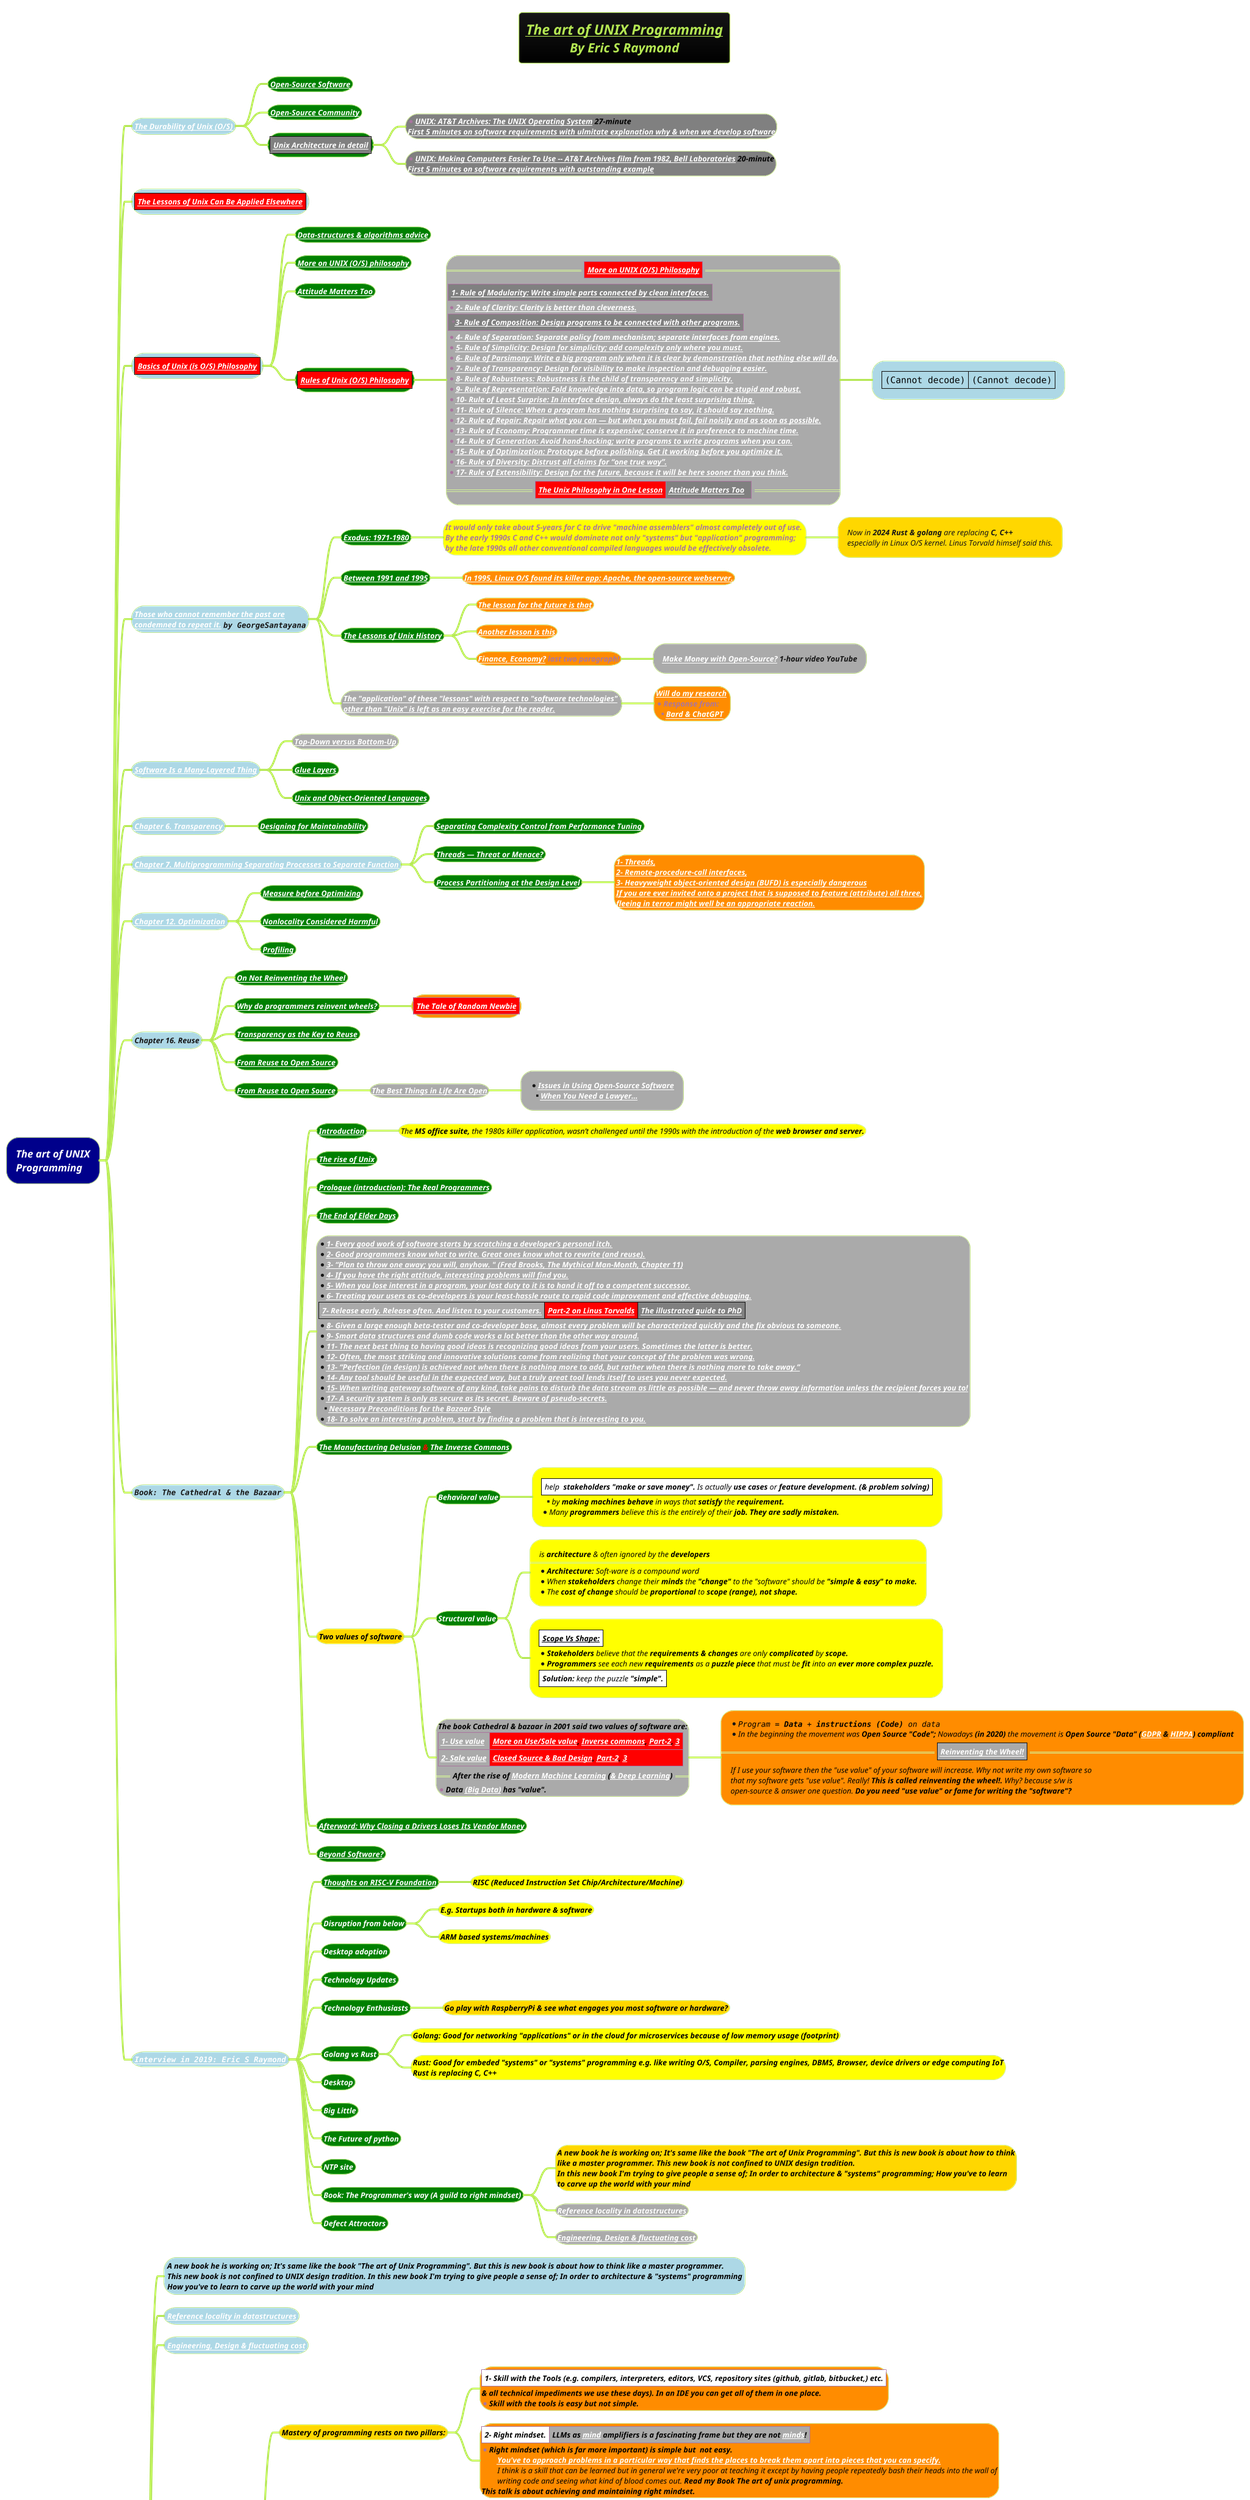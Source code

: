 @startmindmap
title =<i><u><size:18>The art of UNIX Programming \n<i>By Eric S Raymond
!theme hacker

*[#darkblue] <color #white><i>The art of UNIX\n<color #white><i>Programming
**[#lightblue] <i><size:12>[[docs/3-programming-languages/Venkat-Subramaniam/images/img_701.png The Durability of Unix (O/S)]]
***[#green] <size:12><color #white><i><b>[[docs/3-programming-languages/Venkat-Subramaniam/images/img_701.png Open-Source Software]]
***[#green] <size:12><color #white><i><b>[[docs/3-programming-languages/Venkat-Subramaniam/images/img_701.png Open-Source Community]]
***[#green] |<#grey><b><i><size:12>[[docs/books/1-books-backlog/operating-system/Unix-Architecture.puml Unix Architecture in detail]]|
****[#grey] *<b><i><color #black><size:12>[[https://www.youtube.com/watch?v=tc4ROCJYbm0&ab_channel=AT%26TTechChannel UNIX: AT&T Archives: The UNIX Operating System]] 27-minute \n<b><i><color #white><size:12>[[https://www.youtube.com/watch?v=tc4ROCJYbm0&ab_channel=AT%26TTechChannel First 5 minutes on software requirements with ulmitate explanation why & when we develop software]]
****[#grey] *<b><i><color #black><size:12>[[https://www.youtube.com/watch?v=XvDZLjaCJuw&list=LL&index=3&t=283s&ab_channel=AT%26TTechChannel UNIX: Making Computers Easier To Use -- AT&T Archives film from 1982, Bell Laboratories]] 20-minute \n<b><i><color #black><size:12>[[https://www.youtube.com/watch?v=XvDZLjaCJuw&list=LL&index=3&t=283s&ab_channel=AT%26TTechChannel First 5 minutes on software requirements with outstanding example]]

**[#lightblue] |<#red><i><size:12>[[docs/3-programming-languages/Venkat-Subramaniam/images/img_702.png The Lessons of Unix Can Be Applied Elsewhere]]|
**[#lightblue] |<#red><i><size:12>[[docs/3-programming-languages/Venkat-Subramaniam/images/img_703.png Basics of Unix (is O/S) Philosophy]]|
***[#green] <size:12><color #white><i><b>[[docs/3-programming-languages/Venkat-Subramaniam/images/img_257.png Data-structures & algorithms advice]]
***[#green] <size:12><color #white><i><b>[[docs/3-programming-languages/Venkat-Subramaniam/images/img_707.drawio.png More on UNIX (O/S) philosophy]]
***[#green] <size:12><color #white><i><b>[[docs/3-programming-languages/Venkat-Subramaniam/images/img_285.png Attitude Matters Too]]

***[#green] |<#red><i><b><size:12>[[docs/3-programming-languages/Venkat-Subramaniam/images/img_257.png Rules of Unix (O/S) Philosophy]]|
****[#a]:==|<#red><size:12><color #white><i><b>[[docs/3-programming-languages/Venkat-Subramaniam/images/img_707.drawio.png More on UNIX (O/S) Philosophy]]|==
|<#grey><size:12><color #white><i><b>[[docs/3-programming-languages/Venkat-Subramaniam/images/img_704.png 1- Rule of Modularity: Write simple parts connected by clean interfaces.]]|
*<size:12><color #white><i><b>[[docs/3-programming-languages/Venkat-Subramaniam/images/img_705.png 2- Rule of Clarity: Clarity is better than cleverness.]]
|<#grey>*<size:12><color #white><i><b>[[docs/3-programming-languages/Venkat-Subramaniam/images/img_706.png 3- Rule of Composition: Design programs to be connected with other programs.]]|
*<size:12><color #white><i><b>[[docs/3-programming-languages/Venkat-Subramaniam/images/img_707.png 4- Rule of Separation: Separate policy from mechanism; separate interfaces from engines.]]
*<size:12><color #white><i><b>[[docs/3-programming-languages/Venkat-Subramaniam/images/img_708.png 5- Rule of Simplicity: Design for simplicity; add complexity only where you must.]]
*<size:12><color #white><i><b>[[docs/3-programming-languages/Venkat-Subramaniam/images/img_709.png 6- Rule of Parsimony: Write a big program only when it is clear by demonstration that nothing else will do.]]
*<size:12><color #white><i><b>[[docs/3-programming-languages/Venkat-Subramaniam/images/img_710.png 7- Rule of Transparency: Design for visibility to make inspection and debugging easier.]]
*<size:12><color #white><i><b>[[docs/3-programming-languages/Venkat-Subramaniam/images/img_711.png 8- Rule of Robustness: Robustness is the child of transparency and simplicity.]]
*<size:12><color #white><i><b>[[docs/3-programming-languages/Venkat-Subramaniam/images/img_712.png 9- Rule of Representation: Fold knowledge into data, so program logic can be stupid and robust.]]
*<size:12><color #white><i><b>[[docs/3-programming-languages/Venkat-Subramaniam/images/img_713.png 10- Rule of Least Surprise: In interface design, always do the least surprising thing.]]
*<size:12><color #white><i><b>[[docs/3-programming-languages/Venkat-Subramaniam/images/img_714.png 11- Rule of Silence: When a program has nothing surprising to say, it should say nothing.]]
*<size:12><color #white><i><b>[[docs/3-programming-languages/Venkat-Subramaniam/images/img_715.png 12- Rule of Repair: Repair what you can — but when you must fail, fail noisily and as soon as possible.]]
*<size:12><color #white><i><b>[[docs/3-programming-languages/Venkat-Subramaniam/images/img_716.png 13- Rule of Economy: Programmer time is expensive; conserve it in preference to machine time.]]
*<size:12><color #white><i><b>[[docs/3-programming-languages/Venkat-Subramaniam/images/img_717.png 14- Rule of Generation: Avoid hand-hacking; write programs to write programs when you can.]]
*<size:12><color #white><i><b>[[docs/3-programming-languages/Venkat-Subramaniam/images/img_718.png 15- Rule of Optimization: Prototype before polishing. Get it working before you optimize it.]]
*<size:12><color #white><i><b>[[docs/3-programming-languages/Venkat-Subramaniam/images/img_719.png 16- Rule of Diversity: Distrust all claims for “one true way”.]]
*<size:12><color #white><i><b>[[docs/3-programming-languages/Venkat-Subramaniam/images/img_720.png 17- Rule of Extensibility: Design for the future, because it will be here sooner than you think.]]
==|<#red><size:12><color #white><i><b>[[docs/3-programming-languages/Venkat-Subramaniam/images/img_721.png The Unix Philosophy in One Lesson]]|<#grey><size:12><color #white><i><b>[[docs/3-programming-languages/Venkat-Subramaniam/images/img_285.png Attitude Matters Too]]  |==;
*****[#lightblue] |<img:images-reuseable/41-Unix-operating-system-design.png{scale=.7}>|<img:images-reuseable/5-cocentric-circles-or-layer.png{scale=.67}>|

**[#lightblue] <i><size:12>[[docs/3-programming-languages/Venkat-Subramaniam/images/img_701.png Those who cannot remember the past are]]\n<i><size:12>[[docs/3-programming-languages/Venkat-Subramaniam/images/img_701.png condemned to repeat it.]] ""by GeorgeSantayana""
***[#green] <b><i><size:12>[[docs/3-programming-languages/Venkat-Subramaniam/images/img_722.png Exodus: 1971–1980]]
****[#yellow] <b><i><size:12>It would only take about 5-years for C to drive "machine assemblers" almost completely out of use. \n<b><i><size:12>By the early 1990s C and C++ would dominate not only "systems" but "application" programming; \n<b><i><size:12>by the late 1990s all other conventional compiled languages would be effectively obsolete.
*****[#gold] <i><size:12>Now in **2024 Rust & golang** are replacing <b>C, C++ \n<i><size:12>especially in Linux O/S kernel. Linus Torvald himself said this.

***[#green] <b><i><size:12>[[docs/3-programming-languages/Venkat-Subramaniam/images/img_722.png Between 1991 and 1995]]
****[#darkorange] <b><i><size:12>[[docs/3-programming-languages/Venkat-Subramaniam/images/img_722.png In 1995, Linux O/S found its killer app: Apache, the open-source webserver.]]
***[#green] <b><i><size:12>[[docs/3-programming-languages/Venkat-Subramaniam/images/img_722.png The Lessons of Unix History]]
****[#darkorange] <b><i><size:12>[[docs/3-programming-languages/Venkat-Subramaniam/images/img_722.png The lesson for the future is that]]
****[#darkorange] <b><i><size:12>[[docs/3-programming-languages/Venkat-Subramaniam/images/img_722.png Another lesson is this]]
****[#darkorange] <b><i><size:12>[[docs/3-programming-languages/Venkat-Subramaniam/images/img_722.png Finance, Economy?]] last two paragraph!
*****[#a] <b><i><size:12>[[https://www.youtube.com/watch?v=ElcmUYT9V54&t=1811s Make Money with Open-Source?]] 1-hour video YouTube
***[#a] <b><i><size:12>[[docs/3-programming-languages/Venkat-Subramaniam/images/img_722.png The "application" of these "lessons" with respect to "software technologies"]] \n<b><i><size:12>[[docs/3-programming-languages/Venkat-Subramaniam/images/img_722.png other than "Unix" is left as an easy exercise for the reader.]]
****[#darkorange] <b><i><size:12>[[docs/3-programming-languages/Venkat-Subramaniam/images/img_722.png Will do my research]] \n*<b><i><size:12>Response from: \n**<b><i><size:12>[[docs/3-programming-languages/Venkat-Subramaniam/images/img_741.png Bard & ChatGPT]]
**[#lightblue] <i><size:12>[[docs/3-programming-languages/Venkat-Subramaniam/images/img_723.png Software Is a Many-Layered Thing]]
***[#a] <b><i><size:12>[[docs/3-programming-languages/Venkat-Subramaniam/images/img_723.png Top-Down versus Bottom-Up]]
***[#green] <b><i><size:12>[[docs/3-programming-languages/Venkat-Subramaniam/images/img_724.png Glue Layers]]
***[#green] <b><i><size:12>[[docs/3-programming-languages/Venkat-Subramaniam/images/img_724.png Unix and Object-Oriented Languages]]
**[#lightblue] <i><size:12>[[docs/3-programming-languages/Venkat-Subramaniam/images/img_725.png Chapter 6. Transparency]]
***[#green] <b><i><size:12>[[docs/3-programming-languages/Venkat-Subramaniam/images/img_726.png Designing for Maintainability]]
**[#lightblue] <i><size:12>[[docs/3-programming-languages/Venkat-Subramaniam/images/img_727.png Chapter 7. Multiprogramming Separating Processes to Separate Function]]
***[#green] <b><i><size:12>[[docs/3-programming-languages/Venkat-Subramaniam/images/img_728.png Separating Complexity Control from Performance Tuning]]
***[#green] <b><i><size:12>[[docs/3-programming-languages/Venkat-Subramaniam/images/img_729.png Threads — Threat or Menace?]]
***[#green] <b><i><size:12>[[docs/3-programming-languages/Venkat-Subramaniam/images/img_730.png Process Partitioning at the Design Level]]

****[#darkorange]:<b><i><size:12>[[docs/3-programming-languages/Venkat-Subramaniam/images/img_730.png 1- Threads,]]
<b><i><size:12>[[docs/3-programming-languages/Venkat-Subramaniam/images/img_730.png 2- Remote-procedure-call interfaces,]]
<b><i><size:12>[[docs/3-programming-languages/Venkat-Subramaniam/images/img_730.png 3- Heavyweight object-oriented design (BUFD) is especially dangerous]]
<b><i><size:12>[[docs/3-programming-languages/Venkat-Subramaniam/images/img_730.png If you are ever invited onto a project that is supposed to feature (attribute) all three,]]
<b><i><size:12>[[docs/3-programming-languages/Venkat-Subramaniam/images/img_730.png ﬂeeing in terror might well be an appropriate reaction.]];

**[#lightblue] <i><size:12>[[docs/3-programming-languages/Venkat-Subramaniam/images/img_731.png Chapter 12. Optimization]]
***[#green] <b><i><size:12>[[docs/3-programming-languages/Venkat-Subramaniam/images/img_732.png Measure before Optimizing]]
***[#green] <b><i><size:12>[[docs/3-programming-languages/Venkat-Subramaniam/images/img_733.png Nonlocality Considered Harmful]]
***[#green] <b><i><size:12>[[docs/3-programming-languages/Venkat-Subramaniam/images/img_734.png Profiling]]
**[#lightblue] <i><size:12>Chapter 16. Reuse
***[#green] <b><i><size:12>[[docs/3-programming-languages/Venkat-Subramaniam/images/img_735.png On Not Reinventing the Wheel]]
***[#green] <b><i><size:12>[[docs/3-programming-languages/Venkat-Subramaniam/images/img_736.png Why do programmers reinvent wheels?]]
****[#darkorange] |<#red><b><i><size:12>[[docs/3-programming-languages/Venkat-Subramaniam/images/img_736.png The Tale of Random Newbie]]|
***[#green] <b><i><size:12>[[docs/3-programming-languages/Venkat-Subramaniam/images/img_737.png Transparency as the Key to Reuse]]
***[#green] <b><i><size:12>[[docs/3-programming-languages/Venkat-Subramaniam/images/img_738.png From Reuse to Open Source]]
***[#green] <b><i><size:12>[[docs/3-programming-languages/Venkat-Subramaniam/images/img_738.png From Reuse to Open Source]]
****[#a] <b><i><size:12>[[docs/3-programming-languages/Venkat-Subramaniam/images/img_739.png The Best Things in Life Are Open]]
*****[#a] *<b><i><size:12>[[docs/3-programming-languages/Venkat-Subramaniam/images/img_740.png Issues in Using Open-Source Software]] \n**<b><i><size:12>[[docs/3-programming-languages/Venkat-Subramaniam/images/img_740.png When You Need a Lawyer…]]
**[#lightblue] <i><size:12>""Book: The Cathedral & the Bazaar""

***[#green] <b><i><size:12><color #white>[[docs/3-programming-languages/Venkat-Subramaniam/images/img_754.png Introduction]]
****[#yellow] <i><size:12><color #black>The **MS ofﬁce suite,** the 1980s killer application, wasn’t challenged until the 1990s with the introduction of the <b>web browser and server.
***[#green] <b><i><size:12><color #white>[[docs/3-programming-languages/Venkat-Subramaniam/images/img_754.png The rise of Unix]]
***[#green] <b><i><size:12><color #white>[[docs/3-programming-languages/Venkat-Subramaniam/images/img_754.png Prologue (introduction): The Real Programmers]]
***[#green] <b><i><size:12><color #white>[[docs/3-programming-languages/Venkat-Subramaniam/images/img_754.png The End of Elder Days]]
***[#a]:*<b><i><size:12><color #white>[[docs/3-programming-languages/Venkat-Subramaniam/images/img_755.png 1- Every good work of software starts by scratching a developer’s personal itch.]]
*<b><i><size:12><color #white>[[docs/3-programming-languages/Venkat-Subramaniam/images/img_755.png 2- Good programmers know what to write. Great ones know what to rewrite (and reuse).]]
*<b><i><size:12><color #white>[[docs/3-programming-languages/Venkat-Subramaniam/images/img_755.png 3- ‘‘Plan to throw one away; you will, anyhow. " (Fred Brooks, The Mythical Man-Month, Chapter 11)]]
*<b><i><size:12><color #white>[[docs/3-programming-languages/Venkat-Subramaniam/images/img_755.png 4- If you have the right attitude, interesting problems will ﬁnd you.]]
*<b><i><size:12><color #white>[[docs/3-programming-languages/Venkat-Subramaniam/images/img_755.png 5- When you lose interest in a program, your last duty to it is to hand it off to a competent successor.]]
*<b><i><size:12><color #white>[[docs/3-programming-languages/Venkat-Subramaniam/images/img_755.png 6- Treating your users as co-developers is your least-hassle route to rapid code improvement and effective debugging.]]
|<b><i><size:12><color #white>[[docs/3-programming-languages/Venkat-Subramaniam/images/img_755.png 7- Release early. Release often. And listen to your customers.]]|<#red><b><i><size:12><color #white>[[docs/3-programming-languages/Venkat-Subramaniam/images/img_785.png Part-2 on Linus Torvalds]]|<#grey><b><i><size:12><color #white>[[docs/3-programming-languages/Venkat-Subramaniam/the-illustrated-guide-to-PhD.puml The illustrated guide to PhD]]|
*<b><i><size:12><color #white>[[docs/3-programming-languages/Venkat-Subramaniam/images/img_756.png 8- Given a large enough beta-tester and co-developer base, almost every problem will be characterized quickly and the ﬁx obvious to someone.]]
*<b><i><size:12><color #white>[[docs/3-programming-languages/Venkat-Subramaniam/images/img_756.png 9- Smart data structures and dumb code works a lot better than the other way around.]]
*<b><i><size:12><color #white>[[docs/3-programming-languages/Venkat-Subramaniam/images/img_756.png 11- The next best thing to having good ideas is recognizing good ideas from your users. Sometimes the latter is better.]]
*<b><i><size:12><color #white>[[docs/3-programming-languages/Venkat-Subramaniam/images/img_756.png 12- Often, the most striking and innovative solutions come from realizing that your concept of the problem was wrong.]]
*<b><i><size:12><color #white>[[docs/3-programming-languages/Venkat-Subramaniam/images/img_756.png 13- ‘‘Perfection (in design) is achieved not when there is nothing more to add, but rather when there is nothing more to take away.’’]]
*<b><i><size:12><color #white>[[docs/3-programming-languages/Venkat-Subramaniam/images/img_756.png 14- Any tool should be useful in the expected way, but a truly great tool lends itself to uses you never expected.]]
*<b><i><size:12><color #white>[[docs/3-programming-languages/Venkat-Subramaniam/images/img_756.png 15- When writing gateway software of any kind, take pains to disturb the data stream as little as possible — and never throw away information unless the recipient forces you to!]]
*<b><i><size:12><color #white>[[docs/3-programming-languages/Venkat-Subramaniam/images/img_757.png 17- A security system is only as secure as its secret. Beware of pseudo-secrets.]]
**<b><i><size:12><color #white>[[docs/3-programming-languages/Venkat-Subramaniam/images/img_757.png Necessary Preconditions for the Bazaar Style]]
*<b><i><size:12><color #white>[[docs/3-programming-languages/Venkat-Subramaniam/images/img_758.png 18- To solve an interesting problem, start by ﬁnding a problem that is interesting to you.]];
***[#green] <b><i><size:12><color #red>[[docs/3-programming-languages/Venkat-Subramaniam/images/img_759.png The Manufacturing Delusion]] & [[docs/3-programming-languages/Venkat-Subramaniam/images/img_760.png The Inverse Commons]]
***[#gold] <i><color #black><size:12><b>Two values of software
****[#green] <i><color #white><size:12><b>Behavioral value
*****[#yellow]:|<#white><i><color #black><size:12>help  **stakeholders** <b>"make or save money".</b> Is actually **use cases** or <b>feature development. (& problem solving)|
**<i><color #black><size:12>by **making machines behave** in ways that **satisfy** the <b>requirement.
*<i><color #black><size:12>Many **programmers** believe this is the entirely of their <b>job. They are sadly mistaken.;
****[#green] <i><color #white><size:12><b>Structural value
*****[#yellow]:<i><color #black><size:12>is **architecture** & often ignored by the <b>developers
====
*<i><color #black><size:12>**Architecture:** Soft-ware is a compound word
*<i><color #black><size:12>When **stakeholders** change their **minds** the **"change"** to the "software" should be <b>"simple & easy" to make.
*<i><color #black><size:12>The **cost of change** should be **proportional** to <b>scope (range), not shape.;
*****[#yellow]:|<#white><i><color #black><size:12><b><u>Scope Vs Shape:|
*<i><color #black><size:12>**Stakeholders** believe that the **requirements & changes** are only **complicated** by <b>scope.
*<i><color #black><size:12>**Programmers** see each new **requirements** as a **puzzle piece** that must be **fit** into an <b>ever more complex puzzle.
|<#white><i><color #black><size:12>**Solution:** keep the puzzle **"simple".**|;
****[#a]:<i><color #black><size:12><b>The book Cathedral & bazaar in 2001 said two values of software are:
|<i><color #black><size:12><b>[[docs/3-programming-languages/Venkat-Subramaniam/images/img_743.png 1- Use value]]|<#red><i><color #black><size:12><b>[[docs/3-programming-languages/Venkat-Subramaniam/images/img_744.png More on Use/Sale value]], [[docs/3-programming-languages/Venkat-Subramaniam/images/img_745.png Inverse commons]], [[docs/3-programming-languages/Venkat-Subramaniam/images/img_746.png Part-2]], [[docs/3-programming-languages/Venkat-Subramaniam/images/img_747.png 3]]|
|<i><color #black><size:12><b>[[docs/3-programming-languages/Venkat-Subramaniam/images/img_743.png 2- Sale value]]|<#red><i><color #black><size:12><b>[[docs/3-programming-languages/Venkat-Subramaniam/images/img_746.png Closed Source & Bad Design]], [[docs/3-programming-languages/Venkat-Subramaniam/images/img_749.png Part-2]], [[docs/3-programming-languages/Venkat-Subramaniam/images/img_748.png 3]]|
==<i><color #black><size:12><b>After the rise of [[docs/AI-ML-DL-Data-Science-and-BigData/machine-learning-ML/Modern-Machine-Learning.puml Modern Machine Learning]] ([[docs/AI-ML-DL-Data-Science-and-BigData/machine-learning-ML/3-deep-learning-DL/Deep-Learning.puml & Deep Learning]])==
*<i><color #black><size:12><b>Data [[docs/AI-ML-DL-Data-Science-and-BigData/big-data/big-data.puml (Big Data)]] has "value".;
*****[#darkorange]:*<i><color #black><size:12>""Program = **Data** + **instructions (Code)** on data""
*<i><color #black><size:12>In the beginning the movement was **Open Source "Code";** Nowadays **(in 2020)** the movement is <b>Open Source "Data" ([[docs/AI-ML-DL-Data-Science-and-BigData/data-science/data-engineering/GDPR.puml GDPR]] & [[docs/AI-ML-DL-Data-Science-and-BigData/data-science/data-engineering/HIPAA.puml HIPPA]]) compliant
==|<#a><i><color #black><size:12><b>[[docs/3-programming-languages/Venkat-Subramaniam/images/img_750.png Reinventing the Wheel!]]|==
<i><color #black><size:12>If I use your software then the "use value" of your software will increase. Why not write my own software so
<i><color #black><size:12>that my software gets "use value". Really! **This is called reinventing the wheel!.** Why? because s/w is
<i><color #black><size:12>open-source & answer one question. <b>Do you need "use value" or fame for writing the "software"?;

***[#green] <b><i><size:12><color #white>[[docs/3-programming-languages/Venkat-Subramaniam/images/img_761.png Afterword: Why Closing a Drivers Loses Its Vendor Money]]
***[#green] <b><i><size:12><color #white>[[docs/3-programming-languages/Venkat-Subramaniam/images/img_761.png Beyond Software?]]

**[#lightblue] <i><size:12>""[[https://www.youtube.com/watch?v=qoUsfuJaLxg&ab_channel=Level1Linux Interview in 2019: Eric S Raymond]]""
***[#green] <b><i><size:12><color #white>[[docs/3-programming-languages/Venkat-Subramaniam/images/img_751.png Thoughts on RISC-V Foundation]]
****[#yellow] <b><i><size:12><color #black>RISC (Reduced Instruction Set Chip/Architecture/Machine)
***[#green] <b><i><size:12><color #white>Disruption from below
****[#yellow] <b><i><size:12><color #black>E.g. Startups both in hardware & software
****[#yellow] <b><i><size:12><color #black>ARM based systems/machines
***[#green] <b><i><size:12><color #white>Desktop adoption
***[#green] <b><i><size:12><color #white>Technology Updates
***[#green] <b><i><size:12><color #white>Technology Enthusiasts
****[#gold] <b><i><size:12><color #black>Go play with RaspberryPi & see what engages you most software or hardware?
***[#green] <b><i><size:12><color #white>Golang vs Rust
****[#yellow] <b><i><size:12><color #black>Golang: Good for networking "applications" or in the cloud for microservices because of low memory usage (footprint)
****[#yellow]:<b><i><size:12><color #black>Rust: Good for embeded "systems" or "systems" programming e.g. like writing O/S, Compiler, parsing engines, DBMS, Browser, device drivers or edge computing IoT
<b><i><size:12><color #black>Rust is replacing C, C++ ;
***[#green] <b><i><size:12><color #white>Desktop
***[#green] <b><i><size:12><color #white>Big Little
***[#green] <b><i><size:12><color #white>The Future of python
***[#green] <b><i><size:12><color #white>NTP site
***[#green] <b><i><size:12><color #white>Book: The Programmer's way (A guild to right mindset)
****[#gold]:<b><i><size:12><color #black>A new book he is working on; It's same like the book "The art of Unix Programming". But this is new book is about how to think
<b><i><size:12><color #black>like a master programmer. This new book is not confined to UNIX design tradition.
<b><i><size:12><color #black>In this new book I'm trying to give people a sense of; In order to architecture & "systems" programming; How you've to learn
<b><i><size:12><color #black>to carve up the world with your mind ;
****[#a] <b><i><size:12><color #black>[[docs/3-programming-languages/Venkat-Subramaniam/images/img_753.png Reference locality in datastructures]]
****[#a] <b><i><size:12><color #black>[[docs/3-programming-languages/Venkat-Subramaniam/images/img_752.png Engineering, Design & fluctuating cost]]
***[#green] <b><i><size:12><color #white>Defect Attractors

*[#darkblue] <b><i><size:12><color #white>Book: The Programmer's way \n<b><i><size:12><color #white>(A guild to right mindset)
**[#lightblue]:<b><i><size:12><color #black>A new book he is working on; It's same like the book "The art of Unix Programming". But this is new book is about how to think like a master programmer.
<b><i><size:12><color #black>This new book is not confined to UNIX design tradition. In this new book I'm trying to give people a sense of; In order to architecture & "systems" programming
<b><i><size:12><color #black>How you've to learn to carve up the world with your mind;

**[#lightblue] <b><i><size:12><color #black>[[docs/3-programming-languages/Venkat-Subramaniam/images/img_753.png Reference locality in datastructures]]
**[#lightblue] <b><i><size:12><color #black>[[docs/3-programming-languages/Venkat-Subramaniam/images/img_752.png Engineering, Design & fluctuating cost]]
**[#lightblue] <b><i><size:12><color #black>Five Gates of the way
***[#gold] <b><i><size:12><color #black>Mastery of programming rests on two pillars:
****[#darkorange]:|<#white><b><i><size:12><color #black>1- Skill with the Tools (e.g. compilers, interpreters, editors, VCS, repository sites (github, gitlab, bitbucket,) etc.|
<b><i><size:12><color #black>& all technical impediments we use these days). In an IDE you can get all of them in one place.
*<b><i><size:12><color #black>Skill with the tools is easy but not simple.;

****[#darkorange]:|<#white><b><i><size:12><color #black>2- Right mindset.|<#a><b><i><size:12><color #black>LLMs as [[docs/3-programming-languages/Venkat-Subramaniam/images/img_513.png mind]] amplifiers is a fascinating frame but they are not [[docs/3-programming-languages/Venkat-Subramaniam/images/img_513.png minds]]!|
*<b><i><size:12><color #black>Right mindset (which is far more important) is simple but  not easy.
<i><size:12><color #black><b>\t[[docs/3-programming-languages/Venkat-Subramaniam/images/img_268.png You've to approach problems in a particular way that finds the places to break them apart into pieces that you can specify.]]
<i><size:12><color #black>\tI think is a skill that can be learned but in general we're very poor at teaching it except by having people repeatedly bash their heads into the wall of
<i><size:12><color #black>\twriting code and seeing what kind of blood comes out. <b>Read my Book The art of unix programming.
<b><i><size:12><color #black>This talk is about achieving and maintaining right mindset.;

***[#gold] <b><i><size:12><color #black>First Gate
****[#yellow] <b><i><size:12><color #black>Sequential Assignment: that is assigned to a variable. What happens when you assign a "value" to a variable?
****[#yellow] <b><i><size:12><color #black>If you don't understand first gate then you will "fail programming 101" course. Someone in the audience said oh, it's "algebra".
****[#yellow] <b><i><size:12><color #black>According to 1988 paper only 2% of world population could pass the first gate.

***[#gold] <b><i><size:12><color #black>Second Gate
****[#yellow] <b><i><size:12><color #black>Recursion: the idea that a function can call itself. What happens behind the scenes to achieve recursion? Not many programers understand this concept!

***[#gold] <b><i><size:12><color #black>Third Gate
****[#yellow] <b><i><size:12><color #black>Pointers: being able to distinguish between "value" & reference to the "value". And reason about data structures that 've pointers in them such as linkedlist, tree, graphs, etc.
****[#yellow] <b><i><size:12><color #black>This actually should of RAM (sequential or random access) or Linear or non-linear data structures.
****[#yellow] <b><i><size:12><color #black>Some people could never get this, there was time in programming when there were no pointers. e.g. before C language
****[#a] <b><i><size:12><color #black>Gate 3a: "Data structuring & data normalization" both are same concept but different names!

***[#gold] <b><i><size:12><color #black>Fourth Gate
****[#a] <b><i><size:12><color #black>[[docs/3-programming-languages/Venkat-Subramaniam/images/img_762.png Closures or Lambda: ]] e.g. it's great tool & very handy for callbacks. meaning when you've to program in callbacks.

***[#gold] <b><i><size:12><color #black>Fifth Gate
****[#yellow]:<b><i><size:12><color #black>Concurrency: What happens when you've multiple Processes or Threads of execution & they 've to mediate common access to shared data structures & you've problems like
<b><i><size:12><color #black>asynchronous processes trashing data or reading incomplete data (here means locks) and 've to deal with issues like deadlocks & livelocks. When you hit moore's law then
<b><i><size:12><color #black>you've no choice but do concurrency.;
****[#yellow]:<b><i><size:12><color #black>Is more difficult than 4rth gate. The order of the gates also represents their difficultly level
<b><i><size:12><color #black>Order can vary based on the first language the programmer himself was exposed to.;
*****[#a] <b><i><size:12><color #black>[[https://www.youtube.com/watch?v=xnGWRRexRlk&ab_channel=Futurology%E2%80%94AnOptimisticFuture The End of Moore’s Law?! (Shrinking The Transistor To 1nm)]] 10-minute

***[#a]:*<b><i><size:12><color #black>These 5-gates are actually techniques through which a programer has to pass daily.
*<b><i><size:12><color #black>He tried to put these gates in order like Robert C Martin did with SOLID acroynm. As there are more principles such as YAGNI, KISS, DRY, SLAP, GRASP, and so on
<b><i><size:12><color #black>In the same manner there can be more gates in-between these gates or maybe before/after these gates that has been identified by him.
====
<b><i><size:16><color #black>[[docs/3-programming-languages/Venkat-Subramaniam/images/img_764.png Eric S Raymond: In describing these five gates I'm trying to focus on simple characterizable barriers to gaining more mastery]]
<b><i><size:12><color #black>there may be something that can be abstracted from data structure design that's that simple but I don't know that there is yet.;

**[#lightblue] <b><i><size:12><color #black>Audience: \n<b><i><size:12><color #black>Is programming \n<b><i><size:12><color #black>learnable?
***[#lightblue] <b><i><size:12><color #black>Two Kinds of skills & \n<b><i><size:12><color #black>Two kinds of Geniuses
****[#gold] <b><i><size:12><color #black>Two Kinds of Geniuses \n<b><i><size:12><color #black>in the world are:
*****[#a] <b><i><size:12><color #black>[[docs/3-programming-languages/Venkat-Subramaniam/images/img_763.png 1- Talent Monsters]]
******[#yellow]:<b><i><size:12><color #black>Talent monsters can spot each other or identify another talent monster.
====
<b><i><size:12><color #black>Richard Faymen was talent master in physics. He had uncanny amount of talent to understand physiological "systems"
<b><i><size:12><color #black>He had very good physical intuition.;

*****[#a] <b><i><size:12><color #black>[[docs/3-programming-languages/Venkat-Subramaniam/images/img_763.png 2- Skill Monsters]]
******[#grey] *<b><i><size:12><color #black>[[docs/3-programming-languages/Venkat-Subramaniam/images/img_654.png Private Victory]] & [[docs/3-programming-languages/Venkat-Subramaniam/images/img_653.png 7-habits]]
****[#yellow] <b><i><size:12><color #black>The path to mastery will be very different based on from where you started. Having a talent controls how fast you start but it doesn't control where you end up.

***[#a] <b><i><size:12><color #black>[[docs/3-programming-languages/Venkat-Subramaniam/images/img_766.png Ground Truth Specification Document]]

***[#darkorange] <b><i><size:12><color #black>Two Kinds of pits you may fall into \n<b><i><size:12><color #black>while you program there can be more:
****[#a] <b><i><size:12><color #black>[[docs/3-programming-languages/Venkat-Subramaniam/images/img_769.png 1- Stupid Problem]]
*****[#a] <b><i><size:12><color #black>Your mental model of the problem is correct but the machine or code is not working accordingly!. Hence there is bug in the machine/hardware or code.
****[#gold] |<#grey><b><i><size:12><color #black>[[docs/3-programming-languages/Venkat-Subramaniam/images/img_132.png 2- Finger Trap]]|<#red><b><i><size:12><color #black>[[docs/3-programming-languages/Venkat-Subramaniam/images/img_769.png More Explanation]]|
*****[#a]:<b><i><size:12><color #black>Your mental model of the problem is incorrect but the machine or code is working accordingly meaning execution of incorrect mental model
<b><i><size:12><color #black>hence producing useless results (machines are dumb, stupid boxes)!;

*****[#a]:<i><size:12><color #black><b>[[docs/3-programming-languages/Venkat-Subramaniam/images/img_133.png Code is tool or instrument, code is what it does it's not a substitute for thought or correct mental model, getting a correct mental model is hard.]]
<i><size:12><color #black><b>Code or tool or instrument can't help when you have an incorrect mental model of a problem or solution. This means that you does understand the
<i><size:12><color #black><b>concept or problem instead you must get enough domain knowledge so that you can improve your mental model.;

**[#lightblue] <b><i><size:12><color #black>[[docs/3-programming-languages/Venkat-Subramaniam/images/img_765.png Maps create Mindset]] \n*<b><i><size:12><color #black>[[docs/3-programming-languages/Venkat-Subramaniam/images/img_766.png Part-2]]
***[#gold] <b><i><size:12><color #black>Mindset & AI
****[#a] <b><i><size:12><color #black>[[docs/3-programming-languages/Venkat-Subramaniam/images/img_770.png Current AI, ChatGPT & LLMs Hype]]
*****[#darkorange] <b><i><size:12><color #black>[[https://www.youtube.com/watch?v=GVsUOuSjvcg&ab_channel=Veritasium Digital computers have served us well for decades, but the rise of artificial intelligence demands a totally new kind of computer: analog.]] 20-minute
****[#a] <b><i><size:12><color #black>[[docs/3-programming-languages/Venkat-Subramaniam/images/img_771.png Story & History of Programming]]
*****[#darkorange]:*<b><i><size:12><color #black>[[https://www.youtube.com/watch?v=-M6lANfzFsM&ab_channel=Futurology%E2%80%94AnOptimisticFuture The History of Computing]] 10 minute. This is the best video
*<b><i><size:12><color #black>[[docs/3-programming-languages/Venkat-Subramaniam/images/img_771.png History of Computers | From 1930 to Present]] 5-mintue
*<b><i><size:12><color #black>[[docs/3-programming-languages/Venkat-Subramaniam/images/img_771.png History of Computers | From 1930 to Present]] 5-mintue;
****[#grey] <b><i><size:12><color #black>[[docs/3-programming-languages/Venkat-Subramaniam/images/img_771.png 1- Programming by changing  plugs on patch boards]]
*****[#darkorange] *<b><i><size:12><color #black>[[https://www.youtube.com/watch?v=-M6lANfzFsM&ab_channel=Futurology%E2%80%94AnOptimisticFuture The History of Computing]] 10-minute
****[#grey] <b><i><size:12><color #black>[[docs/3-programming-languages/Venkat-Subramaniam/images/img_771.png 2- Symbolic Assemblers]]
*****[#darkorange] <b><i><size:12><color #black>[[docs/3-programming-languages/Venkat-Subramaniam/images/img_771.png COAL]] & [[docs/3-programming-languages/Venkat-Subramaniam/images/img_771.png DLD]]
****[#grey] <b><i><size:12><color #black>[[docs/3-programming-languages/Venkat-Subramaniam/images/img_771.png 3- Compilers]]
*****[#grey] <b><i><size:12><color #black>[[docs/3-programming-languages/Venkat-Subramaniam/images/img_418.png Operating System + Processor = ]] Platform
*****[#darkorange]:|<#red><b><i><size:12><color #black>[[docs/3-programming-languages/Venkat-Subramaniam/images/img_109.png Assembler vs Compiler vs Linker]]|<#a><b><i><size:12><color #black>Even more tools at O/S layer e.g. [[docs/3-programming-languages/Venkat-Subramaniam/images/isolation-vs-density.drawio.png Isolation vs Density]]|
*<b><i><size:12><color #black>[[docs/3-programming-languages/Venkat-Subramaniam/images/img_808.png Discrete Math]]
*<b><i><size:12><color #black>[[docs/3-programming-languages/Venkat-Subramaniam/images/img_808.png Theory of Automata]]
*<b><i><size:12><color #black>[[docs/books/1-books-backlog/compiler-construction/compiler-construction-and-design.puml Compiler construction & Design?]];
****[#grey] <b><i><size:12><color #black>[[docs/3-programming-languages/Venkat-Subramaniam/images/img_771.png 4- Structured Programming (Structured Analysis & Design)]]
****[#grey] <b><i><size:12><color #black>[[docs/3-programming-languages/Venkat-Subramaniam/images/img_771.png 5- OOA&D, OOP, MDD, CBD, & UML]]
****[#grey] <b><i><size:12><color #black>[[docs/3-programming-languages/Venkat-Subramaniam/images/img_771.png 6- Now AI & ChatGPT]] \n*<b><i><size:12><color #black>[[docs/3-programming-languages/Venkat-Subramaniam/images/img_7.png Grady Booch]]
*****[#darkorange]:*<b><i><size:12><color #black>[[docs/3-programming-languages/Venkat-Subramaniam/images/img_62.png The Ambition to engineer has gone up & down]]
*<b><i><size:12><color #black>LLMs as [[docs/3-programming-languages/Venkat-Subramaniam/images/img_513.png "mind"]] amplifiers is a fascinating frame but they are not [[docs/3-programming-languages/Venkat-Subramaniam/images/img_513.png minds]]!
*<b><i><size:12><color #black>UNIX Philosophy: [[docs/3-programming-languages/Venkat-Subramaniam/images/img_704.png 1- Rule of modularity]] & [[docs/3-programming-languages/Venkat-Subramaniam/images/img_707.png 3- Rule of composition]]
==|<b><i><size:12><color #black>Basic & Fundamental Subjects|==
*<b><i><size:12><color #black>Statistics & Probability, Linear Algebra, Calculus 1 & 2, Machine Learning (Classic & Modern)
*<b><i><size:12><color #black>Discrete Math, Data structures & Algorithms, Python, SQL, NoSQL;
*****[#a]:*<b><i><size:12><color #black>[[docs/3-programming-languages/Venkat-Subramaniam/images/img_806.png Audience Asks: Senior & Junior Programmer Jobs getting replaced]]
*<b><i><size:12><color #black>[[docs/3-programming-languages/Venkat-Subramaniam/images/img_806.png How do you create reproducible builds when you use ChatGPT as a preprocessor?]]
*<b><i><size:12><color #black>[[docs/3-programming-languages/Venkat-Subramaniam/images/img_807.png Reference of Locality (Good vs. Bad semantic locality)]]
**<b><i><size:12><color #black>[[docs/3-programming-languages/Venkat-Subramaniam/images/img_753.png Reference locality in data structures]]
**<b><i><size:12><color #black>[[docs/3-programming-languages/Venkat-Subramaniam/images/img_752.png Engineering, Design & fluctuating cost]];

****[#a] <b><i><size:12><color #black>[[docs/3-programming-languages/Venkat-Subramaniam/images/img_766.png Ground Specification Document]]
@endmindmap

